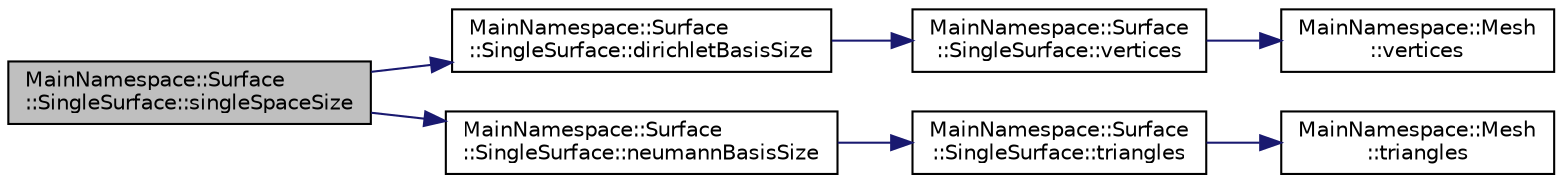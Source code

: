 digraph "MainNamespace::Surface::SingleSurface::singleSpaceSize"
{
 // INTERACTIVE_SVG=YES
 // LATEX_PDF_SIZE
  edge [fontname="Helvetica",fontsize="10",labelfontname="Helvetica",labelfontsize="10"];
  node [fontname="Helvetica",fontsize="10",shape=record];
  rankdir="LR";
  Node1 [label="MainNamespace::Surface\l::SingleSurface::singleSpaceSize",height=0.2,width=0.4,color="black", fillcolor="grey75", style="filled", fontcolor="black",tooltip="Getter."];
  Node1 -> Node2 [color="midnightblue",fontsize="10",style="solid",fontname="Helvetica"];
  Node2 [label="MainNamespace::Surface\l::SingleSurface::dirichletBasisSize",height=0.2,width=0.4,color="black", fillcolor="white", style="filled",URL="$class_main_namespace_1_1_surface_1_1_single_surface.html#a895b50a0b257398b19897c97f235b777",tooltip="Getter."];
  Node2 -> Node3 [color="midnightblue",fontsize="10",style="solid",fontname="Helvetica"];
  Node3 [label="MainNamespace::Surface\l::SingleSurface::vertices",height=0.2,width=0.4,color="black", fillcolor="white", style="filled",URL="$class_main_namespace_1_1_surface_1_1_single_surface.html#a14d982b157c95bc7e304f60915960786",tooltip="Getter."];
  Node3 -> Node4 [color="midnightblue",fontsize="10",style="solid",fontname="Helvetica"];
  Node4 [label="MainNamespace::Mesh\l::vertices",height=0.2,width=0.4,color="black", fillcolor="white", style="filled",URL="$struct_main_namespace_1_1_mesh.html#ab0133714e18c8aaee3deb84910cef54c",tooltip="Getter."];
  Node1 -> Node5 [color="midnightblue",fontsize="10",style="solid",fontname="Helvetica"];
  Node5 [label="MainNamespace::Surface\l::SingleSurface::neumannBasisSize",height=0.2,width=0.4,color="black", fillcolor="white", style="filled",URL="$class_main_namespace_1_1_surface_1_1_single_surface.html#ac615b87bec340cd97530bfc17e317e5c",tooltip="Getter."];
  Node5 -> Node6 [color="midnightblue",fontsize="10",style="solid",fontname="Helvetica"];
  Node6 [label="MainNamespace::Surface\l::SingleSurface::triangles",height=0.2,width=0.4,color="black", fillcolor="white", style="filled",URL="$class_main_namespace_1_1_surface_1_1_single_surface.html#a300e558fb3fa32029de0452e252eb5cc",tooltip="Getter."];
  Node6 -> Node7 [color="midnightblue",fontsize="10",style="solid",fontname="Helvetica"];
  Node7 [label="MainNamespace::Mesh\l::triangles",height=0.2,width=0.4,color="black", fillcolor="white", style="filled",URL="$struct_main_namespace_1_1_mesh.html#a9e3b353180a3b67dc149e8703c164bc3",tooltip="Getter."];
}
